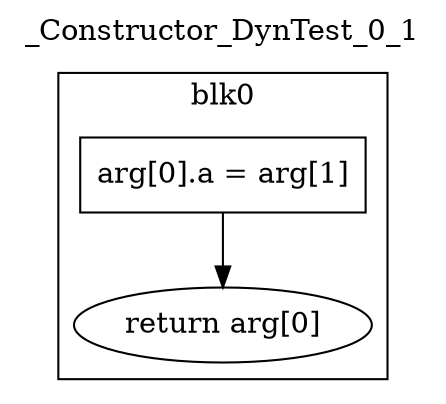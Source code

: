 digraph {
  rankdir=TB;
  b0_l0 -> b0_ret
  b0_l0 [label="arg[0].a = arg[1]\n", shape=box]
  b0_ret [label="return arg[0]"]
  subgraph cluster_b0 {
    label = "blk0";
    b0_l0;
    b0_ret;
  }
  labelloc="t"
  label="_Constructor_DynTest_0_1"
}